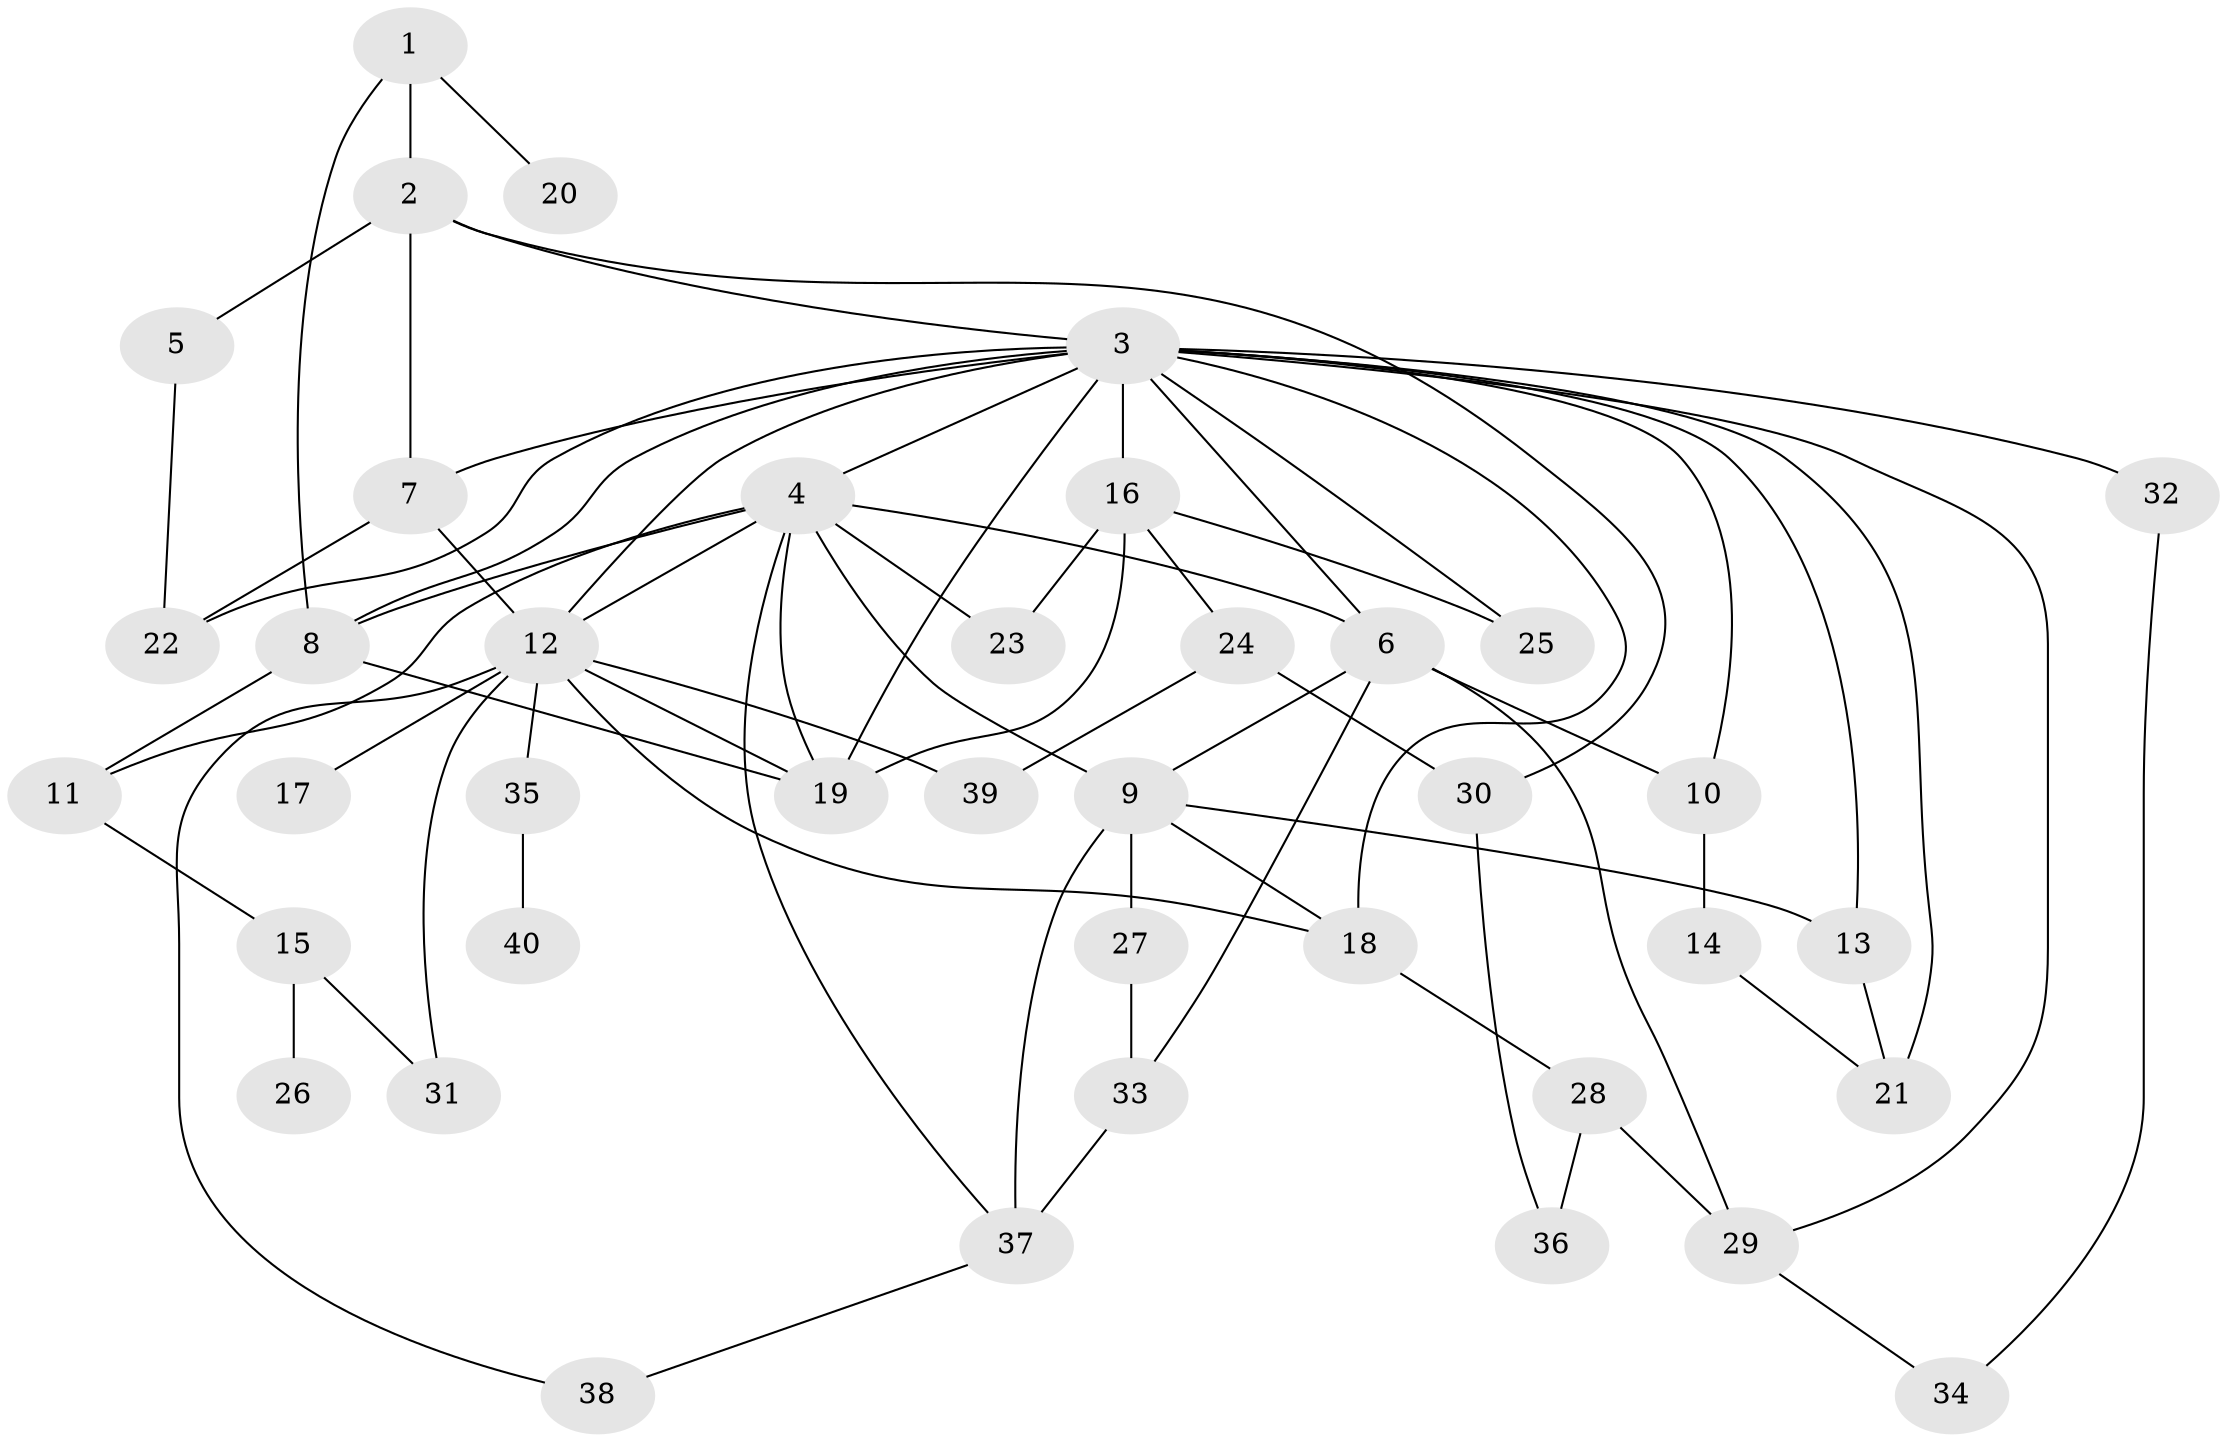 // original degree distribution, {3: 0.2230769230769231, 8: 0.015384615384615385, 14: 0.007692307692307693, 4: 0.13846153846153847, 2: 0.35384615384615387, 5: 0.08461538461538462, 6: 0.023076923076923078, 1: 0.14615384615384616, 7: 0.007692307692307693}
// Generated by graph-tools (version 1.1) at 2025/49/03/04/25 22:49:01]
// undirected, 40 vertices, 72 edges
graph export_dot {
  node [color=gray90,style=filled];
  1;
  2;
  3;
  4;
  5;
  6;
  7;
  8;
  9;
  10;
  11;
  12;
  13;
  14;
  15;
  16;
  17;
  18;
  19;
  20;
  21;
  22;
  23;
  24;
  25;
  26;
  27;
  28;
  29;
  30;
  31;
  32;
  33;
  34;
  35;
  36;
  37;
  38;
  39;
  40;
  1 -- 2 [weight=1.0];
  1 -- 8 [weight=1.0];
  1 -- 20 [weight=1.0];
  2 -- 3 [weight=2.0];
  2 -- 5 [weight=1.0];
  2 -- 7 [weight=2.0];
  2 -- 30 [weight=1.0];
  3 -- 4 [weight=7.0];
  3 -- 6 [weight=2.0];
  3 -- 7 [weight=1.0];
  3 -- 8 [weight=2.0];
  3 -- 10 [weight=2.0];
  3 -- 12 [weight=1.0];
  3 -- 13 [weight=1.0];
  3 -- 16 [weight=3.0];
  3 -- 18 [weight=1.0];
  3 -- 19 [weight=2.0];
  3 -- 21 [weight=2.0];
  3 -- 22 [weight=1.0];
  3 -- 25 [weight=2.0];
  3 -- 29 [weight=1.0];
  3 -- 32 [weight=3.0];
  4 -- 6 [weight=1.0];
  4 -- 8 [weight=1.0];
  4 -- 9 [weight=1.0];
  4 -- 11 [weight=1.0];
  4 -- 12 [weight=1.0];
  4 -- 19 [weight=3.0];
  4 -- 23 [weight=2.0];
  4 -- 37 [weight=1.0];
  5 -- 22 [weight=1.0];
  6 -- 9 [weight=1.0];
  6 -- 10 [weight=1.0];
  6 -- 29 [weight=1.0];
  6 -- 33 [weight=1.0];
  7 -- 12 [weight=1.0];
  7 -- 22 [weight=3.0];
  8 -- 11 [weight=1.0];
  8 -- 19 [weight=1.0];
  9 -- 13 [weight=1.0];
  9 -- 18 [weight=1.0];
  9 -- 27 [weight=1.0];
  9 -- 37 [weight=2.0];
  10 -- 14 [weight=1.0];
  11 -- 15 [weight=1.0];
  12 -- 17 [weight=1.0];
  12 -- 18 [weight=1.0];
  12 -- 19 [weight=1.0];
  12 -- 31 [weight=1.0];
  12 -- 35 [weight=1.0];
  12 -- 38 [weight=1.0];
  12 -- 39 [weight=1.0];
  13 -- 21 [weight=1.0];
  14 -- 21 [weight=1.0];
  15 -- 26 [weight=1.0];
  15 -- 31 [weight=1.0];
  16 -- 19 [weight=1.0];
  16 -- 23 [weight=1.0];
  16 -- 24 [weight=2.0];
  16 -- 25 [weight=1.0];
  18 -- 28 [weight=1.0];
  24 -- 30 [weight=1.0];
  24 -- 39 [weight=2.0];
  27 -- 33 [weight=2.0];
  28 -- 29 [weight=1.0];
  28 -- 36 [weight=1.0];
  29 -- 34 [weight=1.0];
  30 -- 36 [weight=1.0];
  32 -- 34 [weight=1.0];
  33 -- 37 [weight=1.0];
  35 -- 40 [weight=1.0];
  37 -- 38 [weight=1.0];
}
